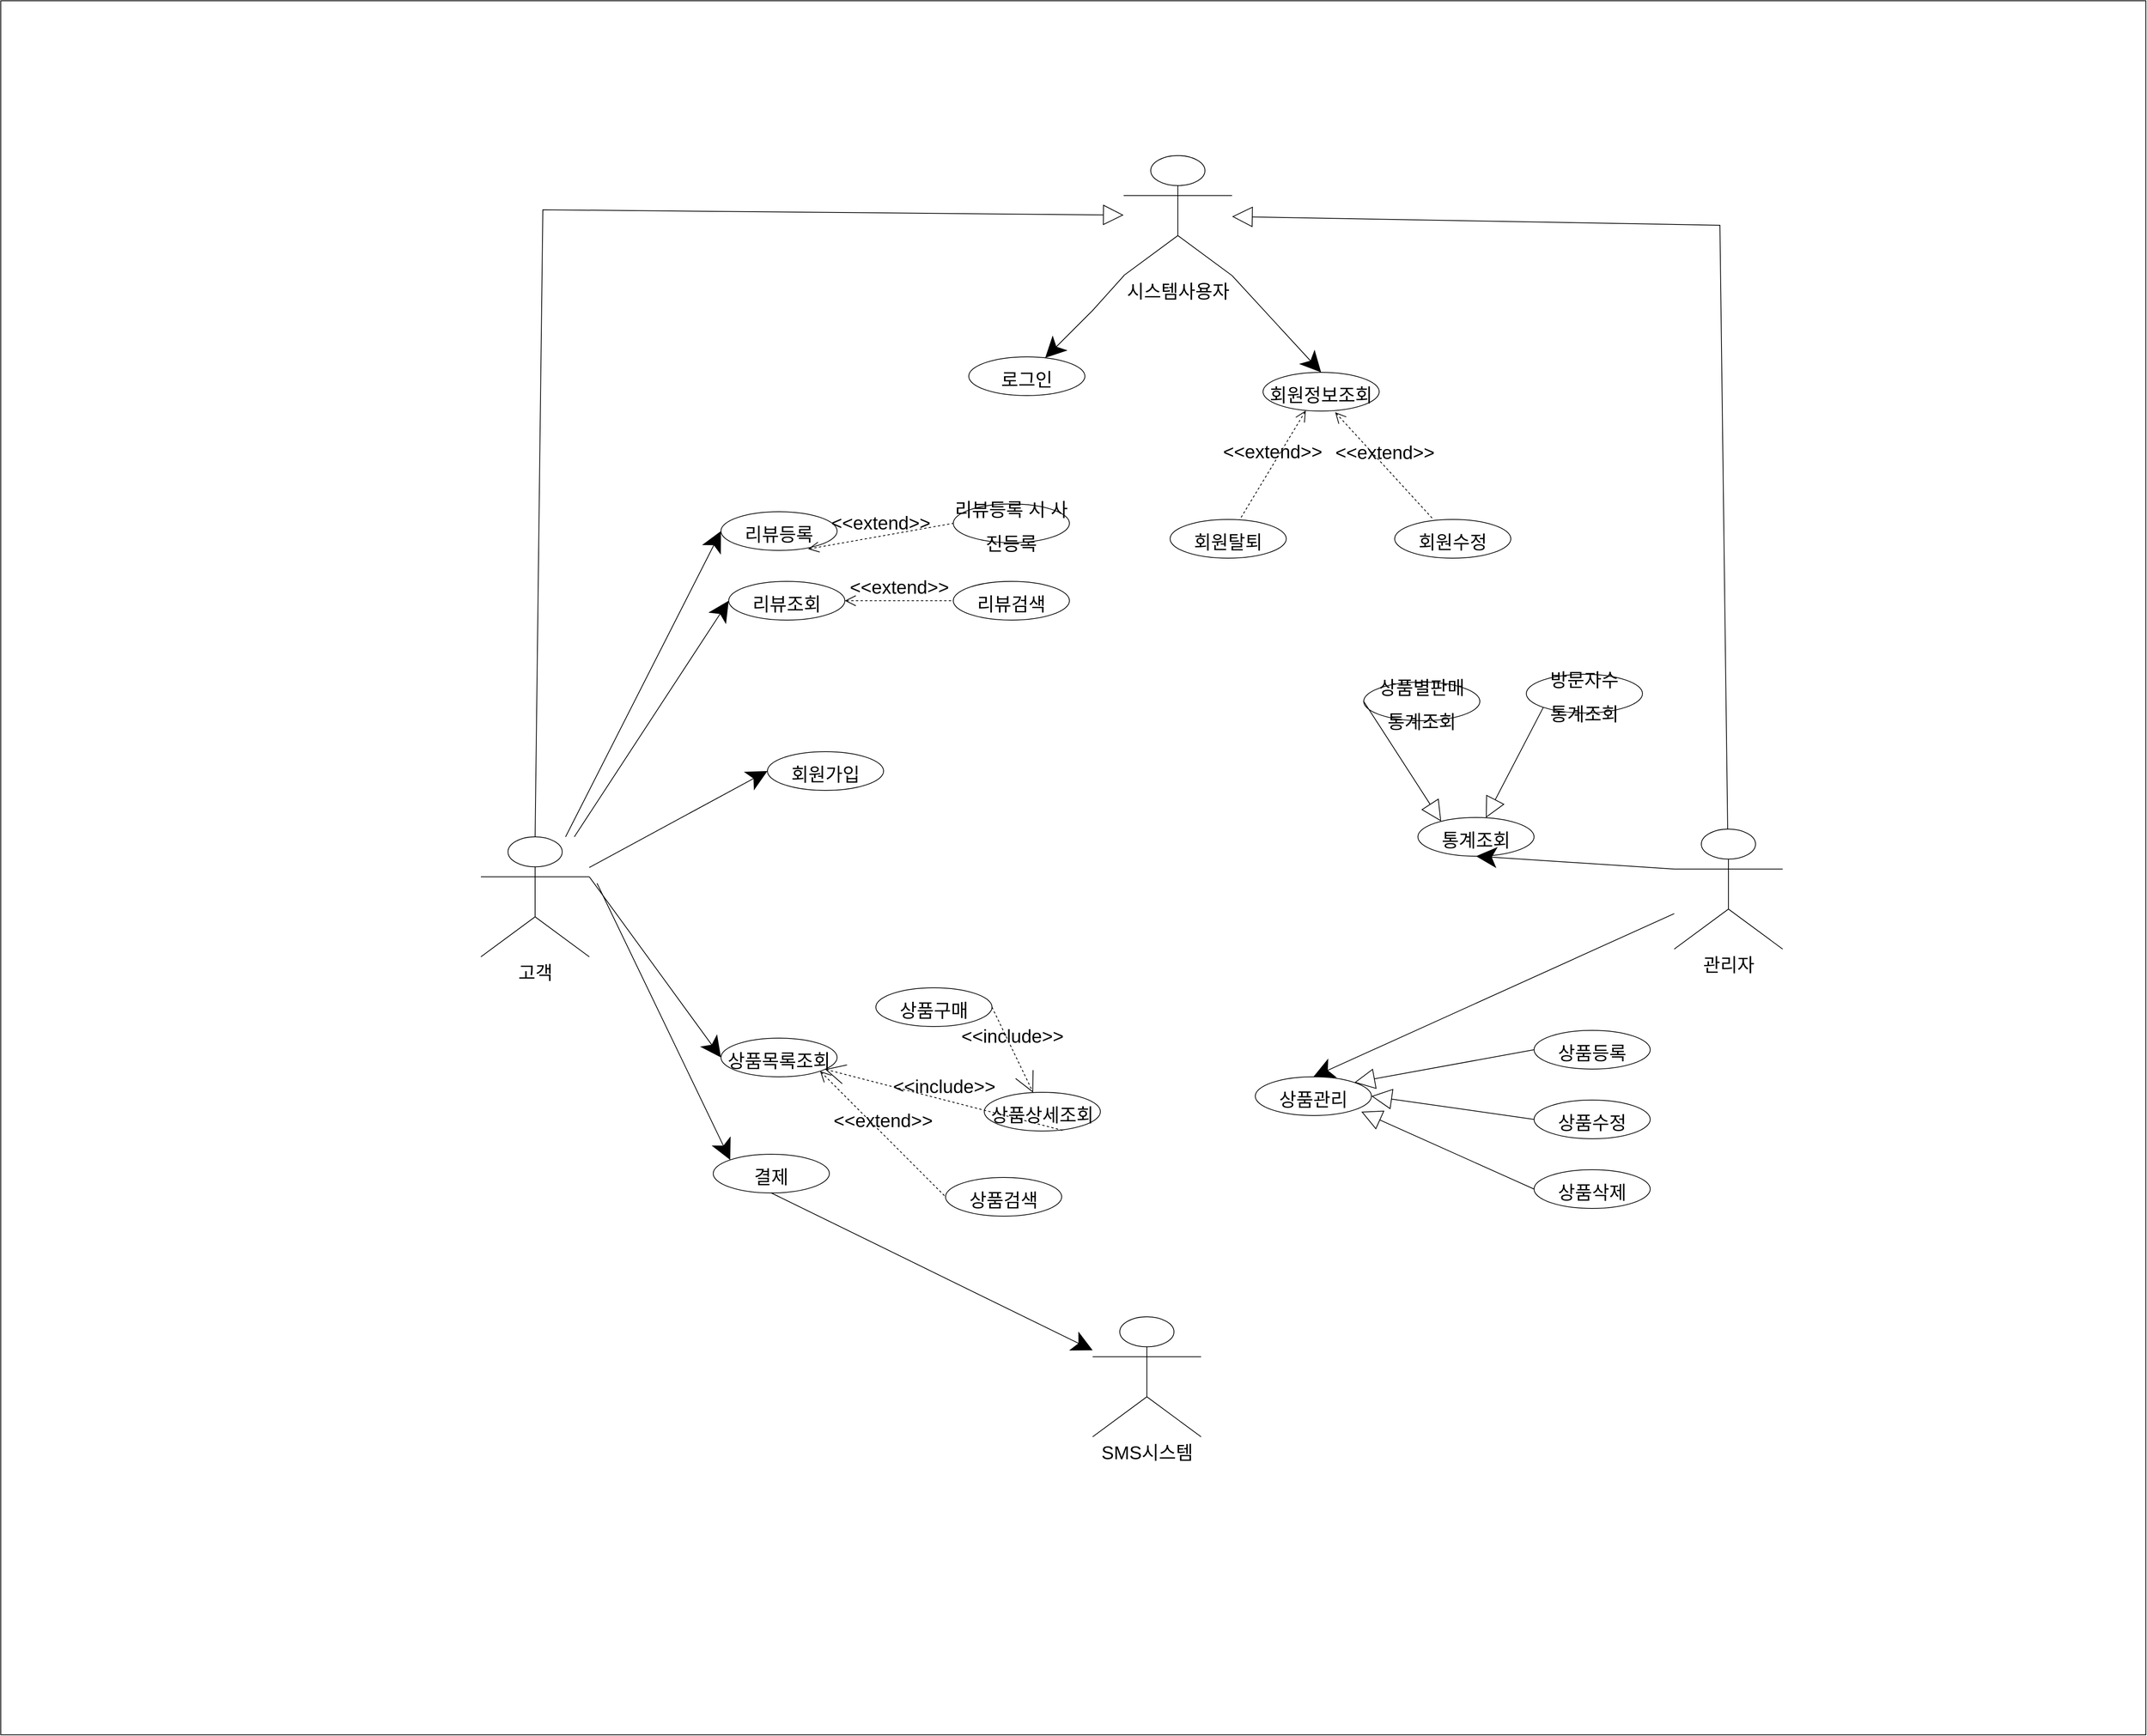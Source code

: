 <mxfile version="20.8.21" type="device"><diagram id="xaIz8sPpaO1-GKnsd3tu" name="페이지-1"><mxGraphModel dx="4841" dy="3027" grid="1" gridSize="10" guides="1" tooltips="1" connect="1" arrows="1" fold="1" page="1" pageScale="1" pageWidth="827" pageHeight="1169" math="0" shadow="0"><root><mxCell id="0"/><mxCell id="1" parent="0"/><mxCell id="-kVUFOAQ4WHHFeaQcAnI-106" value="" style="rounded=0;whiteSpace=wrap;html=1;fontSize=24;" vertex="1" parent="1"><mxGeometry x="-1060" y="-740" width="2770" height="2240" as="geometry"/></mxCell><mxCell id="-kVUFOAQ4WHHFeaQcAnI-14" value="&lt;font style=&quot;font-size: 24px;&quot;&gt;로그인&lt;/font&gt;" style="ellipse;whiteSpace=wrap;html=1;fontSize=36;" vertex="1" parent="1"><mxGeometry x="190" y="-280" width="150" height="50" as="geometry"/></mxCell><mxCell id="-kVUFOAQ4WHHFeaQcAnI-15" value="&lt;font style=&quot;font-size: 24px;&quot;&gt;회원가입&lt;/font&gt;" style="ellipse;whiteSpace=wrap;html=1;fontSize=36;" vertex="1" parent="1"><mxGeometry x="-70" y="230" width="150" height="50" as="geometry"/></mxCell><mxCell id="-kVUFOAQ4WHHFeaQcAnI-16" value="&lt;font style=&quot;font-size: 24px;&quot;&gt;회원정보조회&lt;/font&gt;" style="ellipse;whiteSpace=wrap;html=1;fontSize=36;" vertex="1" parent="1"><mxGeometry x="570" y="-260" width="150" height="50" as="geometry"/></mxCell><mxCell id="-kVUFOAQ4WHHFeaQcAnI-18" value="&lt;span style=&quot;font-size: 24px;&quot;&gt;회원탈퇴&lt;/span&gt;" style="ellipse;whiteSpace=wrap;html=1;fontSize=36;" vertex="1" parent="1"><mxGeometry x="450" y="-70" width="150" height="50" as="geometry"/></mxCell><mxCell id="-kVUFOAQ4WHHFeaQcAnI-19" value="&lt;font style=&quot;font-size: 24px;&quot;&gt;회원수정&lt;/font&gt;" style="ellipse;whiteSpace=wrap;html=1;fontSize=36;" vertex="1" parent="1"><mxGeometry x="740" y="-70" width="150" height="50" as="geometry"/></mxCell><mxCell id="-kVUFOAQ4WHHFeaQcAnI-20" value="&lt;font style=&quot;font-size: 24px;&quot;&gt;상품관리&lt;/font&gt;" style="ellipse;whiteSpace=wrap;html=1;fontSize=36;" vertex="1" parent="1"><mxGeometry x="560" y="650" width="150" height="50" as="geometry"/></mxCell><mxCell id="-kVUFOAQ4WHHFeaQcAnI-22" value="&lt;font style=&quot;font-size: 24px;&quot;&gt;상품등록&lt;/font&gt;" style="ellipse;whiteSpace=wrap;html=1;fontSize=36;" vertex="1" parent="1"><mxGeometry x="920" y="590" width="150" height="50" as="geometry"/></mxCell><mxCell id="-kVUFOAQ4WHHFeaQcAnI-23" value="&lt;font style=&quot;font-size: 24px;&quot;&gt;상품수정&lt;/font&gt;" style="ellipse;whiteSpace=wrap;html=1;fontSize=36;" vertex="1" parent="1"><mxGeometry x="920" y="680" width="150" height="50" as="geometry"/></mxCell><mxCell id="-kVUFOAQ4WHHFeaQcAnI-24" value="&lt;font style=&quot;font-size: 24px;&quot;&gt;상품삭제&lt;/font&gt;" style="ellipse;whiteSpace=wrap;html=1;fontSize=36;" vertex="1" parent="1"><mxGeometry x="920" y="770" width="150" height="50" as="geometry"/></mxCell><mxCell id="-kVUFOAQ4WHHFeaQcAnI-25" value="&lt;span style=&quot;font-size: 24px;&quot;&gt;통계조회&lt;/span&gt;" style="ellipse;whiteSpace=wrap;html=1;fontSize=36;" vertex="1" parent="1"><mxGeometry x="770" y="315" width="150" height="50" as="geometry"/></mxCell><mxCell id="-kVUFOAQ4WHHFeaQcAnI-26" value="&lt;font style=&quot;font-size: 24px;&quot;&gt;방문자수&lt;br&gt;통계조회&lt;/font&gt;" style="ellipse;whiteSpace=wrap;html=1;fontSize=36;" vertex="1" parent="1"><mxGeometry x="910" y="130" width="150" height="50" as="geometry"/></mxCell><mxCell id="-kVUFOAQ4WHHFeaQcAnI-27" value="&lt;font style=&quot;font-size: 24px;&quot;&gt;상품별판매&lt;br&gt;통계조회&lt;/font&gt;" style="ellipse;whiteSpace=wrap;html=1;fontSize=36;" vertex="1" parent="1"><mxGeometry x="700" y="140" width="150" height="50" as="geometry"/></mxCell><mxCell id="-kVUFOAQ4WHHFeaQcAnI-28" value="&lt;font style=&quot;font-size: 24px;&quot;&gt;상품목록조회&lt;/font&gt;" style="ellipse;whiteSpace=wrap;html=1;fontSize=36;" vertex="1" parent="1"><mxGeometry x="-130" y="600" width="150" height="50" as="geometry"/></mxCell><mxCell id="-kVUFOAQ4WHHFeaQcAnI-29" value="&lt;font style=&quot;font-size: 24px;&quot;&gt;상품검색&lt;/font&gt;" style="ellipse;whiteSpace=wrap;html=1;fontSize=36;" vertex="1" parent="1"><mxGeometry x="160" y="780" width="150" height="50" as="geometry"/></mxCell><mxCell id="-kVUFOAQ4WHHFeaQcAnI-30" value="&lt;font style=&quot;font-size: 24px;&quot;&gt;상품상세조회&lt;/font&gt;" style="ellipse;whiteSpace=wrap;html=1;fontSize=36;" vertex="1" parent="1"><mxGeometry x="210" y="670" width="150" height="50" as="geometry"/></mxCell><mxCell id="-kVUFOAQ4WHHFeaQcAnI-32" value="&lt;font style=&quot;font-size: 24px;&quot;&gt;상품구매&lt;/font&gt;" style="ellipse;whiteSpace=wrap;html=1;fontSize=36;" vertex="1" parent="1"><mxGeometry x="70" y="535" width="150" height="50" as="geometry"/></mxCell><mxCell id="-kVUFOAQ4WHHFeaQcAnI-33" value="&lt;span style=&quot;font-size: 24px;&quot;&gt;결제&lt;/span&gt;" style="ellipse;whiteSpace=wrap;html=1;fontSize=36;" vertex="1" parent="1"><mxGeometry x="-140" y="750" width="150" height="50" as="geometry"/></mxCell><mxCell id="-kVUFOAQ4WHHFeaQcAnI-34" value="&lt;font style=&quot;font-size: 24px;&quot;&gt;리뷰조회&lt;/font&gt;" style="ellipse;whiteSpace=wrap;html=1;fontSize=36;" vertex="1" parent="1"><mxGeometry x="-120" y="10" width="150" height="50" as="geometry"/></mxCell><mxCell id="-kVUFOAQ4WHHFeaQcAnI-36" value="&lt;span style=&quot;font-size: 24px;&quot;&gt;리뷰검색&lt;/span&gt;" style="ellipse;whiteSpace=wrap;html=1;fontSize=36;" vertex="1" parent="1"><mxGeometry x="170" y="10" width="150" height="50" as="geometry"/></mxCell><mxCell id="-kVUFOAQ4WHHFeaQcAnI-37" value="&lt;font style=&quot;font-size: 24px;&quot;&gt;리뷰등록&lt;/font&gt;" style="ellipse;whiteSpace=wrap;html=1;fontSize=36;" vertex="1" parent="1"><mxGeometry x="-130" y="-80" width="150" height="50" as="geometry"/></mxCell><mxCell id="-kVUFOAQ4WHHFeaQcAnI-38" value="&lt;font style=&quot;font-size: 24px;&quot;&gt;리뷰등록 시 사진등록&lt;/font&gt;" style="ellipse;whiteSpace=wrap;html=1;fontSize=36;" vertex="1" parent="1"><mxGeometry x="170" y="-90" width="150" height="50" as="geometry"/></mxCell><mxCell id="-kVUFOAQ4WHHFeaQcAnI-39" value="고객" style="shape=umlActor;verticalLabelPosition=bottom;verticalAlign=top;html=1;outlineConnect=0;fontSize=24;" vertex="1" parent="1"><mxGeometry x="-440" y="340" width="140" height="155" as="geometry"/></mxCell><mxCell id="-kVUFOAQ4WHHFeaQcAnI-40" value="관리자&lt;br&gt;" style="shape=umlActor;verticalLabelPosition=bottom;verticalAlign=top;html=1;outlineConnect=0;fontSize=24;" vertex="1" parent="1"><mxGeometry x="1101" y="330" width="140" height="155" as="geometry"/></mxCell><mxCell id="-kVUFOAQ4WHHFeaQcAnI-43" value="SMS시스템" style="shape=umlActor;verticalLabelPosition=bottom;verticalAlign=top;html=1;outlineConnect=0;fontSize=24;" vertex="1" parent="1"><mxGeometry x="350" y="960" width="140" height="155" as="geometry"/></mxCell><mxCell id="-kVUFOAQ4WHHFeaQcAnI-44" value="" style="endArrow=block;html=1;rounded=0;fontSize=24;entryX=1;entryY=0.5;entryDx=0;entryDy=0;exitX=0;exitY=0.5;exitDx=0;exitDy=0;endFill=0;endSize=24;" edge="1" parent="1" source="-kVUFOAQ4WHHFeaQcAnI-23" target="-kVUFOAQ4WHHFeaQcAnI-20"><mxGeometry width="50" height="50" relative="1" as="geometry"><mxPoint x="540" y="830" as="sourcePoint"/><mxPoint x="590" y="780" as="targetPoint"/></mxGeometry></mxCell><mxCell id="-kVUFOAQ4WHHFeaQcAnI-52" value="" style="endArrow=block;html=1;rounded=0;fontSize=24;exitX=0;exitY=0.5;exitDx=0;exitDy=0;endFill=0;endSize=24;" edge="1" parent="1" source="-kVUFOAQ4WHHFeaQcAnI-27"><mxGeometry width="50" height="50" relative="1" as="geometry"><mxPoint x="1060" y="165" as="sourcePoint"/><mxPoint x="800" y="320" as="targetPoint"/></mxGeometry></mxCell><mxCell id="-kVUFOAQ4WHHFeaQcAnI-61" value="" style="endArrow=classic;html=1;rounded=0;strokeWidth=1;fontSize=24;endSize=24;entryX=0.5;entryY=1;entryDx=0;entryDy=0;exitX=0;exitY=0.333;exitDx=0;exitDy=0;exitPerimeter=0;" edge="1" parent="1" source="-kVUFOAQ4WHHFeaQcAnI-40" target="-kVUFOAQ4WHHFeaQcAnI-25"><mxGeometry width="50" height="50" relative="1" as="geometry"><mxPoint x="470" y="660" as="sourcePoint"/><mxPoint x="520" y="610" as="targetPoint"/></mxGeometry></mxCell><mxCell id="-kVUFOAQ4WHHFeaQcAnI-62" value="" style="endArrow=classic;html=1;rounded=0;strokeWidth=1;fontSize=24;endSize=24;entryX=0.5;entryY=0;entryDx=0;entryDy=0;" edge="1" parent="1" source="-kVUFOAQ4WHHFeaQcAnI-40" target="-kVUFOAQ4WHHFeaQcAnI-20"><mxGeometry width="50" height="50" relative="1" as="geometry"><mxPoint x="1056" y="627" as="sourcePoint"/><mxPoint x="730" y="425" as="targetPoint"/></mxGeometry></mxCell><mxCell id="-kVUFOAQ4WHHFeaQcAnI-63" value="" style="endArrow=classic;html=1;rounded=0;strokeWidth=1;fontSize=24;endSize=24;exitX=0.5;exitY=1;exitDx=0;exitDy=0;" edge="1" parent="1" source="-kVUFOAQ4WHHFeaQcAnI-33" target="-kVUFOAQ4WHHFeaQcAnI-43"><mxGeometry width="50" height="50" relative="1" as="geometry"><mxPoint x="470" y="710" as="sourcePoint"/><mxPoint x="520" y="660" as="targetPoint"/></mxGeometry></mxCell><mxCell id="-kVUFOAQ4WHHFeaQcAnI-64" value="" style="endArrow=classic;html=1;rounded=0;strokeWidth=1;fontSize=24;endSize=24;entryX=0;entryY=0;entryDx=0;entryDy=0;" edge="1" parent="1" target="-kVUFOAQ4WHHFeaQcAnI-33"><mxGeometry width="50" height="50" relative="1" as="geometry"><mxPoint x="-290" y="400" as="sourcePoint"/><mxPoint x="520" y="660" as="targetPoint"/></mxGeometry></mxCell><mxCell id="-kVUFOAQ4WHHFeaQcAnI-70" value="" style="endArrow=block;html=1;rounded=0;fontSize=24;entryX=1;entryY=0;entryDx=0;entryDy=0;exitX=0;exitY=0.5;exitDx=0;exitDy=0;endFill=0;endSize=24;" edge="1" parent="1" source="-kVUFOAQ4WHHFeaQcAnI-22" target="-kVUFOAQ4WHHFeaQcAnI-20"><mxGeometry width="50" height="50" relative="1" as="geometry"><mxPoint x="1160" y="785" as="sourcePoint"/><mxPoint x="790" y="785" as="targetPoint"/></mxGeometry></mxCell><mxCell id="-kVUFOAQ4WHHFeaQcAnI-72" value="" style="endArrow=block;html=1;rounded=0;fontSize=24;entryX=0.913;entryY=0.9;entryDx=0;entryDy=0;exitX=0;exitY=0.5;exitDx=0;exitDy=0;endFill=0;endSize=24;entryPerimeter=0;" edge="1" parent="1" source="-kVUFOAQ4WHHFeaQcAnI-24" target="-kVUFOAQ4WHHFeaQcAnI-20"><mxGeometry width="50" height="50" relative="1" as="geometry"><mxPoint x="1180" y="805" as="sourcePoint"/><mxPoint x="810" y="805" as="targetPoint"/></mxGeometry></mxCell><mxCell id="-kVUFOAQ4WHHFeaQcAnI-84" value="&amp;lt;&amp;lt;extend&amp;gt;&amp;gt;" style="edgeStyle=none;html=1;startArrow=open;endArrow=none;startSize=12;verticalAlign=bottom;dashed=1;labelBackgroundColor=none;rounded=0;strokeWidth=1;fontSize=24;entryX=0;entryY=0.5;entryDx=0;entryDy=0;exitX=0.75;exitY=0.964;exitDx=0;exitDy=0;exitPerimeter=0;" edge="1" parent="1" source="-kVUFOAQ4WHHFeaQcAnI-37" target="-kVUFOAQ4WHHFeaQcAnI-38"><mxGeometry width="160" relative="1" as="geometry"><mxPoint x="490" y="550" as="sourcePoint"/><mxPoint x="650" y="550" as="targetPoint"/></mxGeometry></mxCell><mxCell id="-kVUFOAQ4WHHFeaQcAnI-85" value="&amp;lt;&amp;lt;include&amp;gt;&amp;gt;" style="html=1;verticalAlign=bottom;labelBackgroundColor=none;endArrow=open;endFill=0;dashed=1;rounded=0;strokeWidth=1;fontSize=24;endSize=24;exitX=1;exitY=0.5;exitDx=0;exitDy=0;" edge="1" parent="1" source="-kVUFOAQ4WHHFeaQcAnI-32" target="-kVUFOAQ4WHHFeaQcAnI-30"><mxGeometry width="160" relative="1" as="geometry"><mxPoint x="310" y="680" as="sourcePoint"/><mxPoint x="470" y="680" as="targetPoint"/></mxGeometry></mxCell><mxCell id="-kVUFOAQ4WHHFeaQcAnI-86" value="&amp;lt;&amp;lt;include&amp;gt;&amp;gt;" style="html=1;verticalAlign=bottom;labelBackgroundColor=none;endArrow=open;endFill=0;dashed=1;rounded=0;strokeWidth=1;fontSize=24;endSize=24;exitX=0.674;exitY=0.982;exitDx=0;exitDy=0;exitPerimeter=0;" edge="1" parent="1" source="-kVUFOAQ4WHHFeaQcAnI-30" target="-kVUFOAQ4WHHFeaQcAnI-28"><mxGeometry width="160" relative="1" as="geometry"><mxPoint x="310" y="680" as="sourcePoint"/><mxPoint x="470" y="680" as="targetPoint"/></mxGeometry></mxCell><mxCell id="-kVUFOAQ4WHHFeaQcAnI-87" value="&amp;lt;&amp;lt;extend&amp;gt;&amp;gt;" style="edgeStyle=none;html=1;startArrow=open;endArrow=none;startSize=12;verticalAlign=bottom;dashed=1;labelBackgroundColor=none;rounded=0;strokeWidth=1;fontSize=24;entryX=0;entryY=0.5;entryDx=0;entryDy=0;exitX=1;exitY=1;exitDx=0;exitDy=0;" edge="1" parent="1" source="-kVUFOAQ4WHHFeaQcAnI-28" target="-kVUFOAQ4WHHFeaQcAnI-29"><mxGeometry width="160" relative="1" as="geometry"><mxPoint x="340" y="730" as="sourcePoint"/><mxPoint x="500" y="730" as="targetPoint"/></mxGeometry></mxCell><mxCell id="-kVUFOAQ4WHHFeaQcAnI-88" value="&amp;lt;&amp;lt;extend&amp;gt;&amp;gt;" style="edgeStyle=none;html=1;startArrow=open;endArrow=none;startSize=12;verticalAlign=bottom;dashed=1;labelBackgroundColor=none;rounded=0;strokeWidth=1;fontSize=24;exitX=1;exitY=0.5;exitDx=0;exitDy=0;entryX=0;entryY=0.5;entryDx=0;entryDy=0;" edge="1" parent="1" source="-kVUFOAQ4WHHFeaQcAnI-34" target="-kVUFOAQ4WHHFeaQcAnI-36"><mxGeometry width="160" relative="1" as="geometry"><mxPoint x="420" y="500" as="sourcePoint"/><mxPoint x="580" y="500" as="targetPoint"/></mxGeometry></mxCell><mxCell id="-kVUFOAQ4WHHFeaQcAnI-89" value="" style="endArrow=classic;html=1;rounded=0;strokeWidth=1;fontSize=24;endSize=24;exitX=1;exitY=0.333;exitDx=0;exitDy=0;exitPerimeter=0;entryX=0;entryY=0.5;entryDx=0;entryDy=0;" edge="1" parent="1" source="-kVUFOAQ4WHHFeaQcAnI-39" target="-kVUFOAQ4WHHFeaQcAnI-28"><mxGeometry width="50" height="50" relative="1" as="geometry"><mxPoint x="470" y="660" as="sourcePoint"/><mxPoint x="520" y="610" as="targetPoint"/></mxGeometry></mxCell><mxCell id="-kVUFOAQ4WHHFeaQcAnI-90" value="" style="endArrow=classic;html=1;rounded=0;strokeWidth=1;fontSize=24;endSize=24;entryX=0;entryY=0.5;entryDx=0;entryDy=0;" edge="1" parent="1" source="-kVUFOAQ4WHHFeaQcAnI-39" target="-kVUFOAQ4WHHFeaQcAnI-34"><mxGeometry width="50" height="50" relative="1" as="geometry"><mxPoint x="220" y="430" as="sourcePoint"/><mxPoint x="270" y="380" as="targetPoint"/></mxGeometry></mxCell><mxCell id="-kVUFOAQ4WHHFeaQcAnI-91" value="" style="endArrow=classic;html=1;rounded=0;strokeWidth=1;fontSize=24;endSize=24;entryX=0;entryY=0.5;entryDx=0;entryDy=0;" edge="1" parent="1" source="-kVUFOAQ4WHHFeaQcAnI-39" target="-kVUFOAQ4WHHFeaQcAnI-37"><mxGeometry width="50" height="50" relative="1" as="geometry"><mxPoint x="210" y="310" as="sourcePoint"/><mxPoint x="260" y="260" as="targetPoint"/></mxGeometry></mxCell><mxCell id="-kVUFOAQ4WHHFeaQcAnI-93" value="&amp;lt;&amp;lt;extend&amp;gt;&amp;gt;" style="edgeStyle=none;html=1;startArrow=open;endArrow=none;startSize=12;verticalAlign=bottom;dashed=1;labelBackgroundColor=none;rounded=0;strokeWidth=1;fontSize=24;entryX=0.333;entryY=0;entryDx=0;entryDy=0;entryPerimeter=0;exitX=0.621;exitY=1.031;exitDx=0;exitDy=0;exitPerimeter=0;" edge="1" parent="1" source="-kVUFOAQ4WHHFeaQcAnI-16" target="-kVUFOAQ4WHHFeaQcAnI-19"><mxGeometry width="160" relative="1" as="geometry"><mxPoint x="350" y="430" as="sourcePoint"/><mxPoint x="510" y="430" as="targetPoint"/></mxGeometry></mxCell><mxCell id="-kVUFOAQ4WHHFeaQcAnI-94" value="&amp;lt;&amp;lt;extend&amp;gt;&amp;gt;" style="edgeStyle=none;html=1;startArrow=open;endArrow=none;startSize=12;verticalAlign=bottom;dashed=1;labelBackgroundColor=none;rounded=0;strokeWidth=1;fontSize=24;exitX=0.368;exitY=0.988;exitDx=0;exitDy=0;exitPerimeter=0;" edge="1" parent="1" source="-kVUFOAQ4WHHFeaQcAnI-16" target="-kVUFOAQ4WHHFeaQcAnI-18"><mxGeometry width="160" relative="1" as="geometry"><mxPoint x="350" y="430" as="sourcePoint"/><mxPoint x="510" y="430" as="targetPoint"/></mxGeometry></mxCell><mxCell id="-kVUFOAQ4WHHFeaQcAnI-96" value="" style="endArrow=classic;html=1;rounded=0;strokeWidth=1;fontSize=24;endSize=24;entryX=0;entryY=0.5;entryDx=0;entryDy=0;" edge="1" parent="1" source="-kVUFOAQ4WHHFeaQcAnI-39" target="-kVUFOAQ4WHHFeaQcAnI-15"><mxGeometry width="50" height="50" relative="1" as="geometry"><mxPoint x="110" y="370" as="sourcePoint"/><mxPoint x="160" y="320" as="targetPoint"/></mxGeometry></mxCell><mxCell id="-kVUFOAQ4WHHFeaQcAnI-98" value="" style="endArrow=block;html=1;rounded=0;fontSize=24;exitX=0;exitY=1;exitDx=0;exitDy=0;endFill=0;endSize=24;" edge="1" parent="1" source="-kVUFOAQ4WHHFeaQcAnI-26" target="-kVUFOAQ4WHHFeaQcAnI-25"><mxGeometry width="50" height="50" relative="1" as="geometry"><mxPoint x="710" y="175" as="sourcePoint"/><mxPoint x="810" y="330" as="targetPoint"/></mxGeometry></mxCell><mxCell id="-kVUFOAQ4WHHFeaQcAnI-100" value="시스템사용자&lt;br&gt;" style="shape=umlActor;verticalLabelPosition=bottom;verticalAlign=top;html=1;outlineConnect=0;fontSize=24;" vertex="1" parent="1"><mxGeometry x="390" y="-540" width="140" height="155" as="geometry"/></mxCell><mxCell id="-kVUFOAQ4WHHFeaQcAnI-101" value="" style="endArrow=block;html=1;rounded=0;fontSize=24;exitX=0.5;exitY=0;exitDx=0;exitDy=0;endFill=0;endSize=24;exitPerimeter=0;" edge="1" parent="1" source="-kVUFOAQ4WHHFeaQcAnI-39" target="-kVUFOAQ4WHHFeaQcAnI-100"><mxGeometry width="50" height="50" relative="1" as="geometry"><mxPoint x="710" y="175" as="sourcePoint"/><mxPoint x="810" y="330" as="targetPoint"/><Array as="points"><mxPoint x="-360" y="-470"/></Array></mxGeometry></mxCell><mxCell id="-kVUFOAQ4WHHFeaQcAnI-102" value="" style="endArrow=block;html=1;rounded=0;fontSize=24;endFill=0;endSize=24;" edge="1" parent="1" source="-kVUFOAQ4WHHFeaQcAnI-40" target="-kVUFOAQ4WHHFeaQcAnI-100"><mxGeometry width="50" height="50" relative="1" as="geometry"><mxPoint x="1200" y="310" as="sourcePoint"/><mxPoint x="400" y="-453" as="targetPoint"/><Array as="points"><mxPoint x="1160" y="-450"/></Array></mxGeometry></mxCell><mxCell id="-kVUFOAQ4WHHFeaQcAnI-104" value="" style="endArrow=classic;html=1;rounded=0;strokeWidth=1;fontSize=24;endSize=24;" edge="1" parent="1" source="-kVUFOAQ4WHHFeaQcAnI-100" target="-kVUFOAQ4WHHFeaQcAnI-14"><mxGeometry width="50" height="50" relative="1" as="geometry"><mxPoint x="540" y="140" as="sourcePoint"/><mxPoint x="590" y="90" as="targetPoint"/><Array as="points"><mxPoint x="350" y="-340"/></Array></mxGeometry></mxCell><mxCell id="-kVUFOAQ4WHHFeaQcAnI-105" value="" style="endArrow=classic;html=1;rounded=0;strokeWidth=1;fontSize=24;endSize=24;exitX=1;exitY=1;exitDx=0;exitDy=0;exitPerimeter=0;entryX=0.5;entryY=0;entryDx=0;entryDy=0;" edge="1" parent="1" source="-kVUFOAQ4WHHFeaQcAnI-100" target="-kVUFOAQ4WHHFeaQcAnI-16"><mxGeometry width="50" height="50" relative="1" as="geometry"><mxPoint x="400" y="-375" as="sourcePoint"/><mxPoint x="298" y="-269" as="targetPoint"/></mxGeometry></mxCell></root></mxGraphModel></diagram></mxfile>